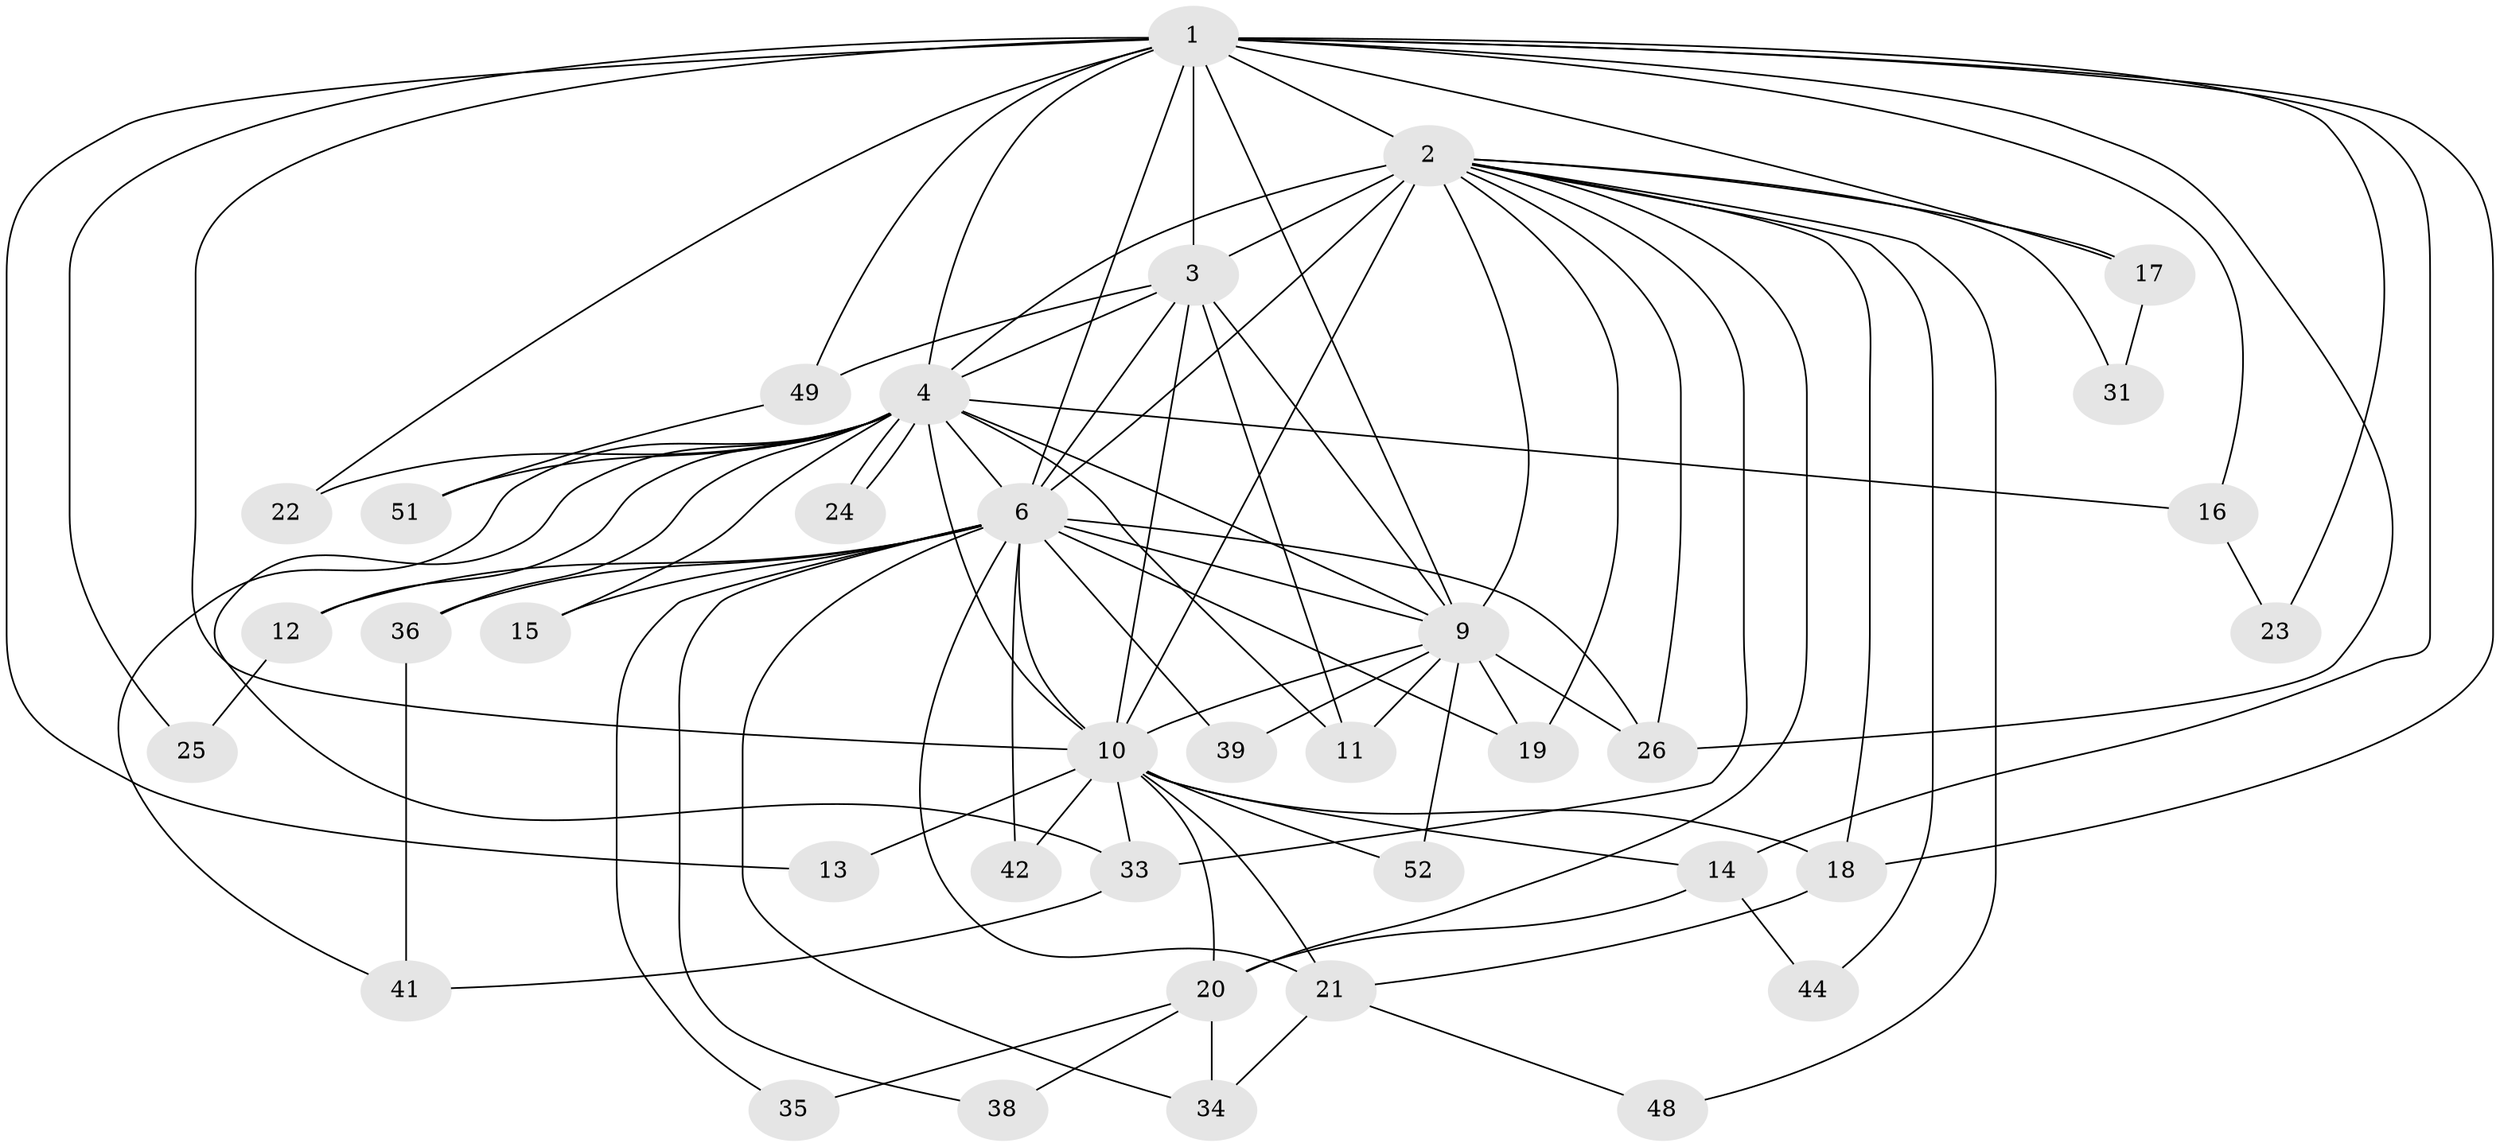 // original degree distribution, {14: 0.05555555555555555, 15: 0.037037037037037035, 11: 0.018518518518518517, 22: 0.018518518518518517, 19: 0.018518518518518517, 10: 0.018518518518518517, 18: 0.018518518518518517, 3: 0.16666666666666666, 2: 0.5185185185185185, 4: 0.09259259259259259, 6: 0.018518518518518517, 5: 0.018518518518518517}
// Generated by graph-tools (version 1.1) at 2025/41/03/06/25 10:41:42]
// undirected, 37 vertices, 91 edges
graph export_dot {
graph [start="1"]
  node [color=gray90,style=filled];
  1 [super="+8"];
  2 [super="+5"];
  3;
  4 [super="+53"];
  6 [super="+7"];
  9 [super="+32"];
  10 [super="+29"];
  11 [super="+46"];
  12;
  13;
  14;
  15;
  16;
  17 [super="+30"];
  18 [super="+27"];
  19 [super="+40"];
  20 [super="+37"];
  21 [super="+50"];
  22;
  23 [super="+45"];
  24;
  25;
  26 [super="+28"];
  31;
  33 [super="+43"];
  34 [super="+54"];
  35;
  36 [super="+47"];
  38;
  39;
  41;
  42;
  44;
  48;
  49;
  51;
  52;
  1 -- 2 [weight=4];
  1 -- 3 [weight=2];
  1 -- 4 [weight=2];
  1 -- 6 [weight=4];
  1 -- 9 [weight=2];
  1 -- 10 [weight=2];
  1 -- 13;
  1 -- 14;
  1 -- 23 [weight=2];
  1 -- 25;
  1 -- 16;
  1 -- 17;
  1 -- 18;
  1 -- 49;
  1 -- 22;
  1 -- 26;
  2 -- 3 [weight=2];
  2 -- 4 [weight=2];
  2 -- 6 [weight=4];
  2 -- 9 [weight=2];
  2 -- 10 [weight=3];
  2 -- 17 [weight=2];
  2 -- 44;
  2 -- 48;
  2 -- 19;
  2 -- 26;
  2 -- 31;
  2 -- 20;
  2 -- 18;
  2 -- 33;
  3 -- 4;
  3 -- 6 [weight=2];
  3 -- 9;
  3 -- 10;
  3 -- 11;
  3 -- 49;
  4 -- 6 [weight=2];
  4 -- 9;
  4 -- 10;
  4 -- 11;
  4 -- 12;
  4 -- 15;
  4 -- 16;
  4 -- 22;
  4 -- 24;
  4 -- 24;
  4 -- 33;
  4 -- 36;
  4 -- 41;
  4 -- 51;
  6 -- 9 [weight=2];
  6 -- 10 [weight=2];
  6 -- 12;
  6 -- 15;
  6 -- 21;
  6 -- 26;
  6 -- 34;
  6 -- 35;
  6 -- 36;
  6 -- 39;
  6 -- 42;
  6 -- 38;
  6 -- 19;
  9 -- 10;
  9 -- 19;
  9 -- 39;
  9 -- 52;
  9 -- 26;
  9 -- 11;
  10 -- 13;
  10 -- 14;
  10 -- 18;
  10 -- 20;
  10 -- 33;
  10 -- 42;
  10 -- 52;
  10 -- 21;
  12 -- 25;
  14 -- 20;
  14 -- 44;
  16 -- 23;
  17 -- 31;
  18 -- 21;
  20 -- 34;
  20 -- 35;
  20 -- 38;
  21 -- 48;
  21 -- 34;
  33 -- 41;
  36 -- 41;
  49 -- 51;
}
